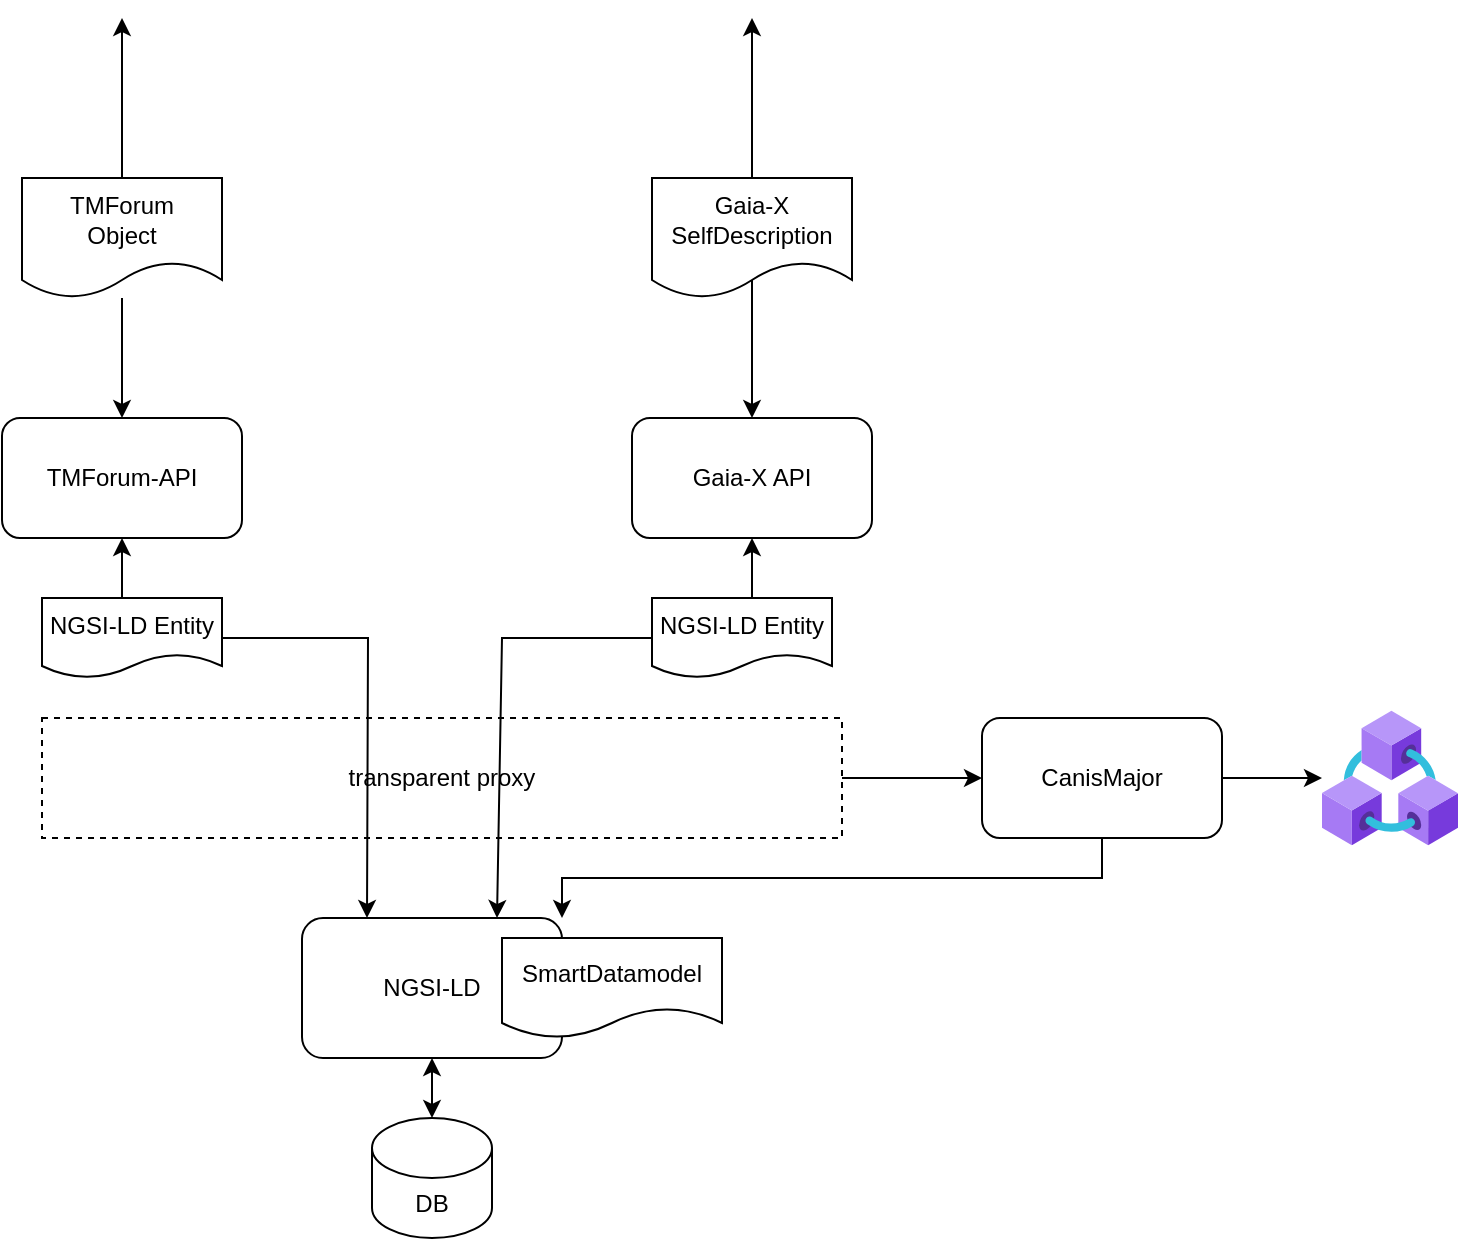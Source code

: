 <mxfile version="17.2.6" type="device"><diagram id="u_cybv-9dmnCSrIC6T3P" name="Page-1"><mxGraphModel dx="1662" dy="873" grid="1" gridSize="10" guides="1" tooltips="1" connect="1" arrows="1" fold="1" page="1" pageScale="1" pageWidth="850" pageHeight="1100" math="0" shadow="0"><root><mxCell id="0"/><mxCell id="1" parent="0"/><mxCell id="5EilrDEvAxzYmwuNAaVI-23" value="transparent proxy" style="rounded=0;whiteSpace=wrap;html=1;dashed=1;" vertex="1" parent="1"><mxGeometry x="130" y="490" width="400" height="60" as="geometry"/></mxCell><mxCell id="5EilrDEvAxzYmwuNAaVI-1" value="NGSI-LD" style="rounded=1;whiteSpace=wrap;html=1;" vertex="1" parent="1"><mxGeometry x="260" y="590" width="130" height="70" as="geometry"/></mxCell><mxCell id="5EilrDEvAxzYmwuNAaVI-2" value="SmartDatamodel" style="shape=document;whiteSpace=wrap;html=1;boundedLbl=1;" vertex="1" parent="1"><mxGeometry x="360" y="600" width="110" height="50" as="geometry"/></mxCell><mxCell id="5EilrDEvAxzYmwuNAaVI-3" value="DB" style="shape=cylinder3;whiteSpace=wrap;html=1;boundedLbl=1;backgroundOutline=1;size=15;" vertex="1" parent="1"><mxGeometry x="295" y="690" width="60" height="60" as="geometry"/></mxCell><mxCell id="5EilrDEvAxzYmwuNAaVI-5" value="" style="endArrow=classic;startArrow=classic;html=1;rounded=0;entryX=0.5;entryY=1;entryDx=0;entryDy=0;exitX=0.5;exitY=0;exitDx=0;exitDy=0;exitPerimeter=0;" edge="1" parent="1" source="5EilrDEvAxzYmwuNAaVI-3" target="5EilrDEvAxzYmwuNAaVI-1"><mxGeometry width="50" height="50" relative="1" as="geometry"><mxPoint x="100" y="680" as="sourcePoint"/><mxPoint x="150" y="630" as="targetPoint"/></mxGeometry></mxCell><mxCell id="5EilrDEvAxzYmwuNAaVI-6" value="TMForum-API" style="rounded=1;whiteSpace=wrap;html=1;" vertex="1" parent="1"><mxGeometry x="110" y="340" width="120" height="60" as="geometry"/></mxCell><mxCell id="5EilrDEvAxzYmwuNAaVI-7" value="&lt;div&gt;Gaia-X API&lt;/div&gt;" style="rounded=1;whiteSpace=wrap;html=1;" vertex="1" parent="1"><mxGeometry x="425" y="340" width="120" height="60" as="geometry"/></mxCell><mxCell id="5EilrDEvAxzYmwuNAaVI-9" value="" style="endArrow=classic;startArrow=classic;html=1;rounded=0;exitX=0.5;exitY=1;exitDx=0;exitDy=0;entryX=0.25;entryY=0;entryDx=0;entryDy=0;" edge="1" parent="1" source="5EilrDEvAxzYmwuNAaVI-6" target="5EilrDEvAxzYmwuNAaVI-1"><mxGeometry width="50" height="50" relative="1" as="geometry"><mxPoint x="50" y="480" as="sourcePoint"/><mxPoint x="100" y="430" as="targetPoint"/><Array as="points"><mxPoint x="170" y="450"/><mxPoint x="293" y="450"/></Array></mxGeometry></mxCell><mxCell id="5EilrDEvAxzYmwuNAaVI-10" value="" style="endArrow=classic;startArrow=classic;html=1;rounded=0;exitX=0.5;exitY=1;exitDx=0;exitDy=0;entryX=0.75;entryY=0;entryDx=0;entryDy=0;" edge="1" parent="1" source="5EilrDEvAxzYmwuNAaVI-7" target="5EilrDEvAxzYmwuNAaVI-1"><mxGeometry width="50" height="50" relative="1" as="geometry"><mxPoint x="600" y="500" as="sourcePoint"/><mxPoint x="650" y="450" as="targetPoint"/><Array as="points"><mxPoint x="485" y="450"/><mxPoint x="360" y="450"/></Array></mxGeometry></mxCell><mxCell id="5EilrDEvAxzYmwuNAaVI-12" value="" style="endArrow=classic;startArrow=classic;html=1;rounded=0;exitX=0.5;exitY=0;exitDx=0;exitDy=0;" edge="1" parent="1" source="5EilrDEvAxzYmwuNAaVI-7"><mxGeometry width="50" height="50" relative="1" as="geometry"><mxPoint x="480" y="180" as="sourcePoint"/><mxPoint x="485" y="140" as="targetPoint"/></mxGeometry></mxCell><mxCell id="5EilrDEvAxzYmwuNAaVI-13" value="&lt;div&gt;Gaia-X&lt;/div&gt;&lt;div&gt;SelfDescription&lt;br&gt;&lt;/div&gt;" style="shape=document;whiteSpace=wrap;html=1;boundedLbl=1;" vertex="1" parent="1"><mxGeometry x="435" y="220" width="100" height="60" as="geometry"/></mxCell><mxCell id="5EilrDEvAxzYmwuNAaVI-18" value="" style="endArrow=classic;startArrow=none;html=1;rounded=0;exitX=0.5;exitY=0;exitDx=0;exitDy=0;" edge="1" parent="1" source="5EilrDEvAxzYmwuNAaVI-19"><mxGeometry width="50" height="50" relative="1" as="geometry"><mxPoint x="80" y="240" as="sourcePoint"/><mxPoint x="170" y="140" as="targetPoint"/></mxGeometry></mxCell><mxCell id="5EilrDEvAxzYmwuNAaVI-19" value="&lt;div&gt;TMForum &lt;br&gt;&lt;/div&gt;&lt;div&gt;Object&lt;br&gt;&lt;/div&gt;" style="shape=document;whiteSpace=wrap;html=1;boundedLbl=1;" vertex="1" parent="1"><mxGeometry x="120" y="220" width="100" height="60" as="geometry"/></mxCell><mxCell id="5EilrDEvAxzYmwuNAaVI-20" value="" style="endArrow=none;startArrow=classic;html=1;rounded=0;exitX=0.5;exitY=0;exitDx=0;exitDy=0;" edge="1" parent="1" source="5EilrDEvAxzYmwuNAaVI-6" target="5EilrDEvAxzYmwuNAaVI-19"><mxGeometry width="50" height="50" relative="1" as="geometry"><mxPoint x="170" y="340" as="sourcePoint"/><mxPoint x="170" y="140" as="targetPoint"/></mxGeometry></mxCell><mxCell id="5EilrDEvAxzYmwuNAaVI-21" value="NGSI-LD Entity" style="shape=document;whiteSpace=wrap;html=1;boundedLbl=1;" vertex="1" parent="1"><mxGeometry x="130" y="430" width="90" height="40" as="geometry"/></mxCell><mxCell id="5EilrDEvAxzYmwuNAaVI-22" value="NGSI-LD Entity" style="shape=document;whiteSpace=wrap;html=1;boundedLbl=1;" vertex="1" parent="1"><mxGeometry x="435" y="430" width="90" height="40" as="geometry"/></mxCell><mxCell id="5EilrDEvAxzYmwuNAaVI-25" value="" style="endArrow=classic;html=1;rounded=0;exitX=1;exitY=0.5;exitDx=0;exitDy=0;entryX=0;entryY=0.5;entryDx=0;entryDy=0;" edge="1" parent="1" source="5EilrDEvAxzYmwuNAaVI-23" target="5EilrDEvAxzYmwuNAaVI-26"><mxGeometry width="50" height="50" relative="1" as="geometry"><mxPoint x="580" y="520" as="sourcePoint"/><mxPoint x="620" y="520" as="targetPoint"/></mxGeometry></mxCell><mxCell id="5EilrDEvAxzYmwuNAaVI-26" value="CanisMajor" style="rounded=1;whiteSpace=wrap;html=1;" vertex="1" parent="1"><mxGeometry x="600" y="490" width="120" height="60" as="geometry"/></mxCell><mxCell id="5EilrDEvAxzYmwuNAaVI-28" value="" style="aspect=fixed;html=1;points=[];align=center;image;fontSize=12;image=img/lib/azure2/blockchain/Azure_Blockchain_Service.svg;" vertex="1" parent="1"><mxGeometry x="770" y="486" width="68" height="68" as="geometry"/></mxCell><mxCell id="5EilrDEvAxzYmwuNAaVI-29" value="" style="endArrow=classic;html=1;rounded=0;exitX=1;exitY=0.5;exitDx=0;exitDy=0;" edge="1" parent="1" source="5EilrDEvAxzYmwuNAaVI-26" target="5EilrDEvAxzYmwuNAaVI-28"><mxGeometry width="50" height="50" relative="1" as="geometry"><mxPoint x="670" y="660" as="sourcePoint"/><mxPoint x="720" y="610" as="targetPoint"/></mxGeometry></mxCell><mxCell id="5EilrDEvAxzYmwuNAaVI-30" value="" style="endArrow=classic;html=1;rounded=0;exitX=0.5;exitY=1;exitDx=0;exitDy=0;entryX=1;entryY=0;entryDx=0;entryDy=0;" edge="1" parent="1" source="5EilrDEvAxzYmwuNAaVI-26" target="5EilrDEvAxzYmwuNAaVI-1"><mxGeometry width="50" height="50" relative="1" as="geometry"><mxPoint x="540" y="590" as="sourcePoint"/><mxPoint x="590" y="540" as="targetPoint"/><Array as="points"><mxPoint x="660" y="570"/><mxPoint x="390" y="570"/></Array></mxGeometry></mxCell></root></mxGraphModel></diagram></mxfile>
